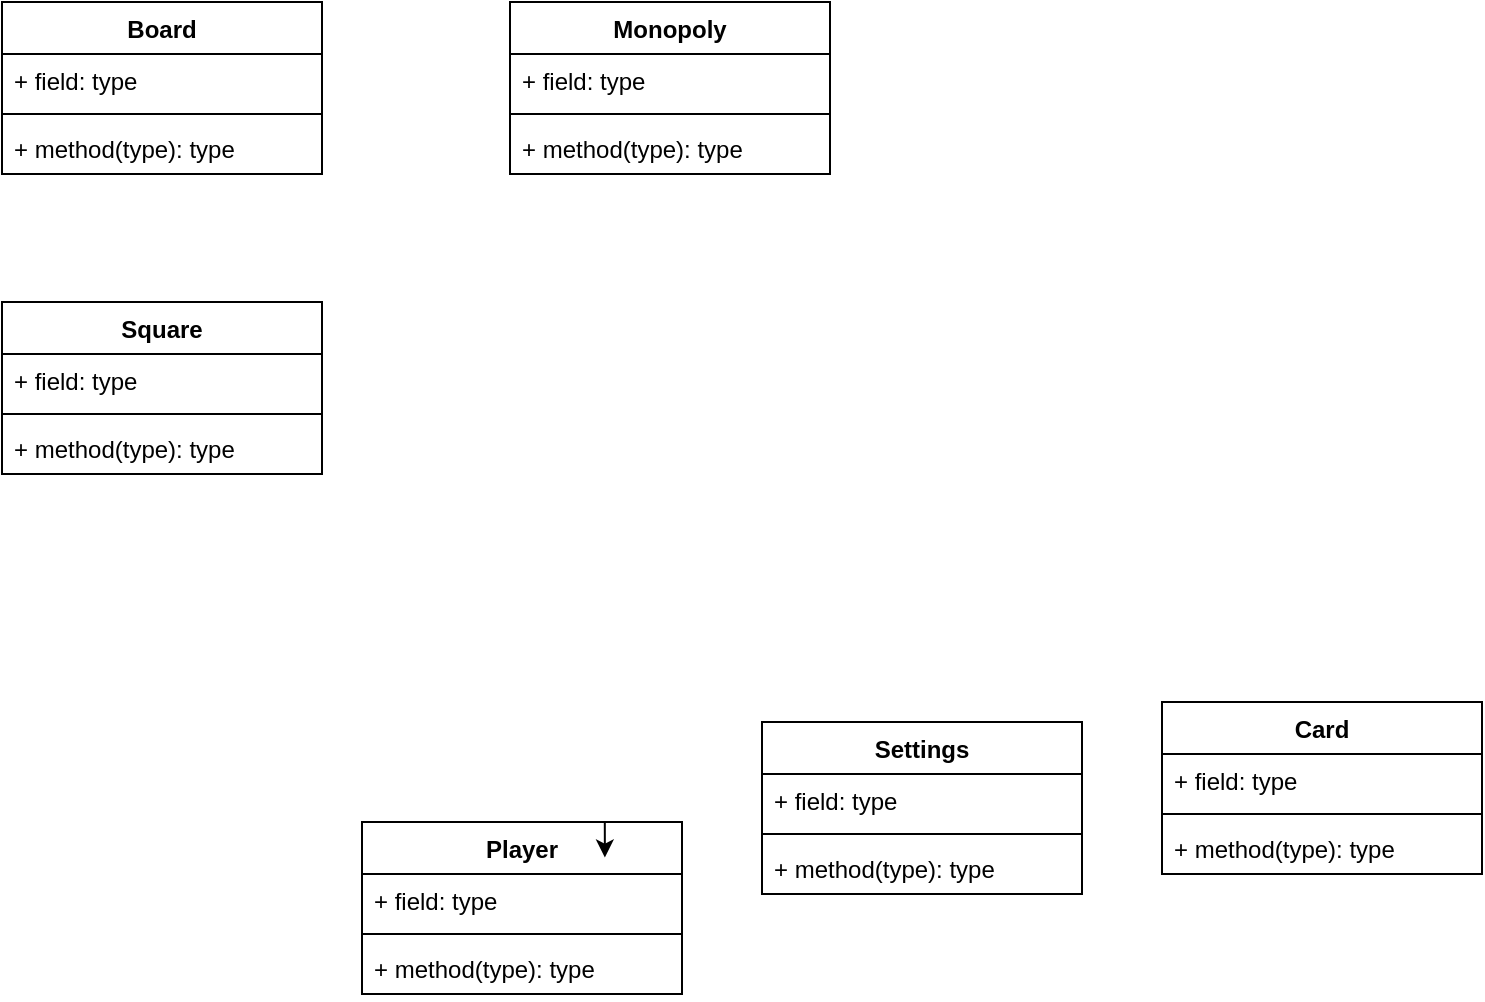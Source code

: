 <mxfile version="24.4.2" type="github">
  <diagram id="C5RBs43oDa-KdzZeNtuy" name="Page-1">
    <mxGraphModel dx="1433" dy="620" grid="1" gridSize="10" guides="1" tooltips="1" connect="1" arrows="1" fold="1" page="1" pageScale="1" pageWidth="827" pageHeight="1169" math="0" shadow="0">
      <root>
        <mxCell id="WIyWlLk6GJQsqaUBKTNV-0" />
        <mxCell id="WIyWlLk6GJQsqaUBKTNV-1" parent="WIyWlLk6GJQsqaUBKTNV-0" />
        <mxCell id="l3H7LoFEWCsbE-hz1oAD-0" value="Monopoly" style="swimlane;fontStyle=1;align=center;verticalAlign=top;childLayout=stackLayout;horizontal=1;startSize=26;horizontalStack=0;resizeParent=1;resizeParentMax=0;resizeLast=0;collapsible=1;marginBottom=0;whiteSpace=wrap;html=1;" vertex="1" parent="WIyWlLk6GJQsqaUBKTNV-1">
          <mxGeometry x="334" y="10" width="160" height="86" as="geometry" />
        </mxCell>
        <mxCell id="l3H7LoFEWCsbE-hz1oAD-1" value="+ field: type" style="text;strokeColor=none;fillColor=none;align=left;verticalAlign=top;spacingLeft=4;spacingRight=4;overflow=hidden;rotatable=0;points=[[0,0.5],[1,0.5]];portConstraint=eastwest;whiteSpace=wrap;html=1;" vertex="1" parent="l3H7LoFEWCsbE-hz1oAD-0">
          <mxGeometry y="26" width="160" height="26" as="geometry" />
        </mxCell>
        <mxCell id="l3H7LoFEWCsbE-hz1oAD-2" value="" style="line;strokeWidth=1;fillColor=none;align=left;verticalAlign=middle;spacingTop=-1;spacingLeft=3;spacingRight=3;rotatable=0;labelPosition=right;points=[];portConstraint=eastwest;strokeColor=inherit;" vertex="1" parent="l3H7LoFEWCsbE-hz1oAD-0">
          <mxGeometry y="52" width="160" height="8" as="geometry" />
        </mxCell>
        <mxCell id="l3H7LoFEWCsbE-hz1oAD-3" value="+ method(type): type" style="text;strokeColor=none;fillColor=none;align=left;verticalAlign=top;spacingLeft=4;spacingRight=4;overflow=hidden;rotatable=0;points=[[0,0.5],[1,0.5]];portConstraint=eastwest;whiteSpace=wrap;html=1;" vertex="1" parent="l3H7LoFEWCsbE-hz1oAD-0">
          <mxGeometry y="60" width="160" height="26" as="geometry" />
        </mxCell>
        <mxCell id="l3H7LoFEWCsbE-hz1oAD-8" value="Square" style="swimlane;fontStyle=1;align=center;verticalAlign=top;childLayout=stackLayout;horizontal=1;startSize=26;horizontalStack=0;resizeParent=1;resizeParentMax=0;resizeLast=0;collapsible=1;marginBottom=0;whiteSpace=wrap;html=1;" vertex="1" parent="WIyWlLk6GJQsqaUBKTNV-1">
          <mxGeometry x="80" y="160" width="160" height="86" as="geometry" />
        </mxCell>
        <mxCell id="l3H7LoFEWCsbE-hz1oAD-9" value="+ field: type" style="text;strokeColor=none;fillColor=none;align=left;verticalAlign=top;spacingLeft=4;spacingRight=4;overflow=hidden;rotatable=0;points=[[0,0.5],[1,0.5]];portConstraint=eastwest;whiteSpace=wrap;html=1;" vertex="1" parent="l3H7LoFEWCsbE-hz1oAD-8">
          <mxGeometry y="26" width="160" height="26" as="geometry" />
        </mxCell>
        <mxCell id="l3H7LoFEWCsbE-hz1oAD-10" value="" style="line;strokeWidth=1;fillColor=none;align=left;verticalAlign=middle;spacingTop=-1;spacingLeft=3;spacingRight=3;rotatable=0;labelPosition=right;points=[];portConstraint=eastwest;strokeColor=inherit;" vertex="1" parent="l3H7LoFEWCsbE-hz1oAD-8">
          <mxGeometry y="52" width="160" height="8" as="geometry" />
        </mxCell>
        <mxCell id="l3H7LoFEWCsbE-hz1oAD-11" value="+ method(type): type" style="text;strokeColor=none;fillColor=none;align=left;verticalAlign=top;spacingLeft=4;spacingRight=4;overflow=hidden;rotatable=0;points=[[0,0.5],[1,0.5]];portConstraint=eastwest;whiteSpace=wrap;html=1;" vertex="1" parent="l3H7LoFEWCsbE-hz1oAD-8">
          <mxGeometry y="60" width="160" height="26" as="geometry" />
        </mxCell>
        <mxCell id="l3H7LoFEWCsbE-hz1oAD-12" value="Player" style="swimlane;fontStyle=1;align=center;verticalAlign=top;childLayout=stackLayout;horizontal=1;startSize=26;horizontalStack=0;resizeParent=1;resizeParentMax=0;resizeLast=0;collapsible=1;marginBottom=0;whiteSpace=wrap;html=1;" vertex="1" parent="WIyWlLk6GJQsqaUBKTNV-1">
          <mxGeometry x="260" y="420" width="160" height="86" as="geometry" />
        </mxCell>
        <mxCell id="l3H7LoFEWCsbE-hz1oAD-13" value="+ field: type" style="text;strokeColor=none;fillColor=none;align=left;verticalAlign=top;spacingLeft=4;spacingRight=4;overflow=hidden;rotatable=0;points=[[0,0.5],[1,0.5]];portConstraint=eastwest;whiteSpace=wrap;html=1;" vertex="1" parent="l3H7LoFEWCsbE-hz1oAD-12">
          <mxGeometry y="26" width="160" height="26" as="geometry" />
        </mxCell>
        <mxCell id="l3H7LoFEWCsbE-hz1oAD-14" value="" style="line;strokeWidth=1;fillColor=none;align=left;verticalAlign=middle;spacingTop=-1;spacingLeft=3;spacingRight=3;rotatable=0;labelPosition=right;points=[];portConstraint=eastwest;strokeColor=inherit;" vertex="1" parent="l3H7LoFEWCsbE-hz1oAD-12">
          <mxGeometry y="52" width="160" height="8" as="geometry" />
        </mxCell>
        <mxCell id="l3H7LoFEWCsbE-hz1oAD-15" value="+ method(type): type" style="text;strokeColor=none;fillColor=none;align=left;verticalAlign=top;spacingLeft=4;spacingRight=4;overflow=hidden;rotatable=0;points=[[0,0.5],[1,0.5]];portConstraint=eastwest;whiteSpace=wrap;html=1;" vertex="1" parent="l3H7LoFEWCsbE-hz1oAD-12">
          <mxGeometry y="60" width="160" height="26" as="geometry" />
        </mxCell>
        <mxCell id="l3H7LoFEWCsbE-hz1oAD-28" style="edgeStyle=orthogonalEdgeStyle;rounded=0;orthogonalLoop=1;jettySize=auto;html=1;exitX=0.75;exitY=0;exitDx=0;exitDy=0;entryX=0.759;entryY=-0.316;entryDx=0;entryDy=0;entryPerimeter=0;" edge="1" parent="l3H7LoFEWCsbE-hz1oAD-12" source="l3H7LoFEWCsbE-hz1oAD-12" target="l3H7LoFEWCsbE-hz1oAD-13">
          <mxGeometry relative="1" as="geometry" />
        </mxCell>
        <mxCell id="l3H7LoFEWCsbE-hz1oAD-16" value="Settings" style="swimlane;fontStyle=1;align=center;verticalAlign=top;childLayout=stackLayout;horizontal=1;startSize=26;horizontalStack=0;resizeParent=1;resizeParentMax=0;resizeLast=0;collapsible=1;marginBottom=0;whiteSpace=wrap;html=1;" vertex="1" parent="WIyWlLk6GJQsqaUBKTNV-1">
          <mxGeometry x="460" y="370" width="160" height="86" as="geometry" />
        </mxCell>
        <mxCell id="l3H7LoFEWCsbE-hz1oAD-17" value="+ field: type" style="text;strokeColor=none;fillColor=none;align=left;verticalAlign=top;spacingLeft=4;spacingRight=4;overflow=hidden;rotatable=0;points=[[0,0.5],[1,0.5]];portConstraint=eastwest;whiteSpace=wrap;html=1;" vertex="1" parent="l3H7LoFEWCsbE-hz1oAD-16">
          <mxGeometry y="26" width="160" height="26" as="geometry" />
        </mxCell>
        <mxCell id="l3H7LoFEWCsbE-hz1oAD-18" value="" style="line;strokeWidth=1;fillColor=none;align=left;verticalAlign=middle;spacingTop=-1;spacingLeft=3;spacingRight=3;rotatable=0;labelPosition=right;points=[];portConstraint=eastwest;strokeColor=inherit;" vertex="1" parent="l3H7LoFEWCsbE-hz1oAD-16">
          <mxGeometry y="52" width="160" height="8" as="geometry" />
        </mxCell>
        <mxCell id="l3H7LoFEWCsbE-hz1oAD-19" value="+ method(type): type" style="text;strokeColor=none;fillColor=none;align=left;verticalAlign=top;spacingLeft=4;spacingRight=4;overflow=hidden;rotatable=0;points=[[0,0.5],[1,0.5]];portConstraint=eastwest;whiteSpace=wrap;html=1;" vertex="1" parent="l3H7LoFEWCsbE-hz1oAD-16">
          <mxGeometry y="60" width="160" height="26" as="geometry" />
        </mxCell>
        <mxCell id="l3H7LoFEWCsbE-hz1oAD-20" value="Card" style="swimlane;fontStyle=1;align=center;verticalAlign=top;childLayout=stackLayout;horizontal=1;startSize=26;horizontalStack=0;resizeParent=1;resizeParentMax=0;resizeLast=0;collapsible=1;marginBottom=0;whiteSpace=wrap;html=1;" vertex="1" parent="WIyWlLk6GJQsqaUBKTNV-1">
          <mxGeometry x="660" y="360" width="160" height="86" as="geometry" />
        </mxCell>
        <mxCell id="l3H7LoFEWCsbE-hz1oAD-21" value="+ field: type" style="text;strokeColor=none;fillColor=none;align=left;verticalAlign=top;spacingLeft=4;spacingRight=4;overflow=hidden;rotatable=0;points=[[0,0.5],[1,0.5]];portConstraint=eastwest;whiteSpace=wrap;html=1;" vertex="1" parent="l3H7LoFEWCsbE-hz1oAD-20">
          <mxGeometry y="26" width="160" height="26" as="geometry" />
        </mxCell>
        <mxCell id="l3H7LoFEWCsbE-hz1oAD-22" value="" style="line;strokeWidth=1;fillColor=none;align=left;verticalAlign=middle;spacingTop=-1;spacingLeft=3;spacingRight=3;rotatable=0;labelPosition=right;points=[];portConstraint=eastwest;strokeColor=inherit;" vertex="1" parent="l3H7LoFEWCsbE-hz1oAD-20">
          <mxGeometry y="52" width="160" height="8" as="geometry" />
        </mxCell>
        <mxCell id="l3H7LoFEWCsbE-hz1oAD-23" value="+ method(type): type" style="text;strokeColor=none;fillColor=none;align=left;verticalAlign=top;spacingLeft=4;spacingRight=4;overflow=hidden;rotatable=0;points=[[0,0.5],[1,0.5]];portConstraint=eastwest;whiteSpace=wrap;html=1;" vertex="1" parent="l3H7LoFEWCsbE-hz1oAD-20">
          <mxGeometry y="60" width="160" height="26" as="geometry" />
        </mxCell>
        <mxCell id="l3H7LoFEWCsbE-hz1oAD-24" value="Board" style="swimlane;fontStyle=1;align=center;verticalAlign=top;childLayout=stackLayout;horizontal=1;startSize=26;horizontalStack=0;resizeParent=1;resizeParentMax=0;resizeLast=0;collapsible=1;marginBottom=0;whiteSpace=wrap;html=1;" vertex="1" parent="WIyWlLk6GJQsqaUBKTNV-1">
          <mxGeometry x="80" y="10" width="160" height="86" as="geometry" />
        </mxCell>
        <mxCell id="l3H7LoFEWCsbE-hz1oAD-25" value="+ field: type" style="text;strokeColor=none;fillColor=none;align=left;verticalAlign=top;spacingLeft=4;spacingRight=4;overflow=hidden;rotatable=0;points=[[0,0.5],[1,0.5]];portConstraint=eastwest;whiteSpace=wrap;html=1;" vertex="1" parent="l3H7LoFEWCsbE-hz1oAD-24">
          <mxGeometry y="26" width="160" height="26" as="geometry" />
        </mxCell>
        <mxCell id="l3H7LoFEWCsbE-hz1oAD-26" value="" style="line;strokeWidth=1;fillColor=none;align=left;verticalAlign=middle;spacingTop=-1;spacingLeft=3;spacingRight=3;rotatable=0;labelPosition=right;points=[];portConstraint=eastwest;strokeColor=inherit;" vertex="1" parent="l3H7LoFEWCsbE-hz1oAD-24">
          <mxGeometry y="52" width="160" height="8" as="geometry" />
        </mxCell>
        <mxCell id="l3H7LoFEWCsbE-hz1oAD-27" value="+ method(type): type" style="text;strokeColor=none;fillColor=none;align=left;verticalAlign=top;spacingLeft=4;spacingRight=4;overflow=hidden;rotatable=0;points=[[0,0.5],[1,0.5]];portConstraint=eastwest;whiteSpace=wrap;html=1;" vertex="1" parent="l3H7LoFEWCsbE-hz1oAD-24">
          <mxGeometry y="60" width="160" height="26" as="geometry" />
        </mxCell>
      </root>
    </mxGraphModel>
  </diagram>
</mxfile>
